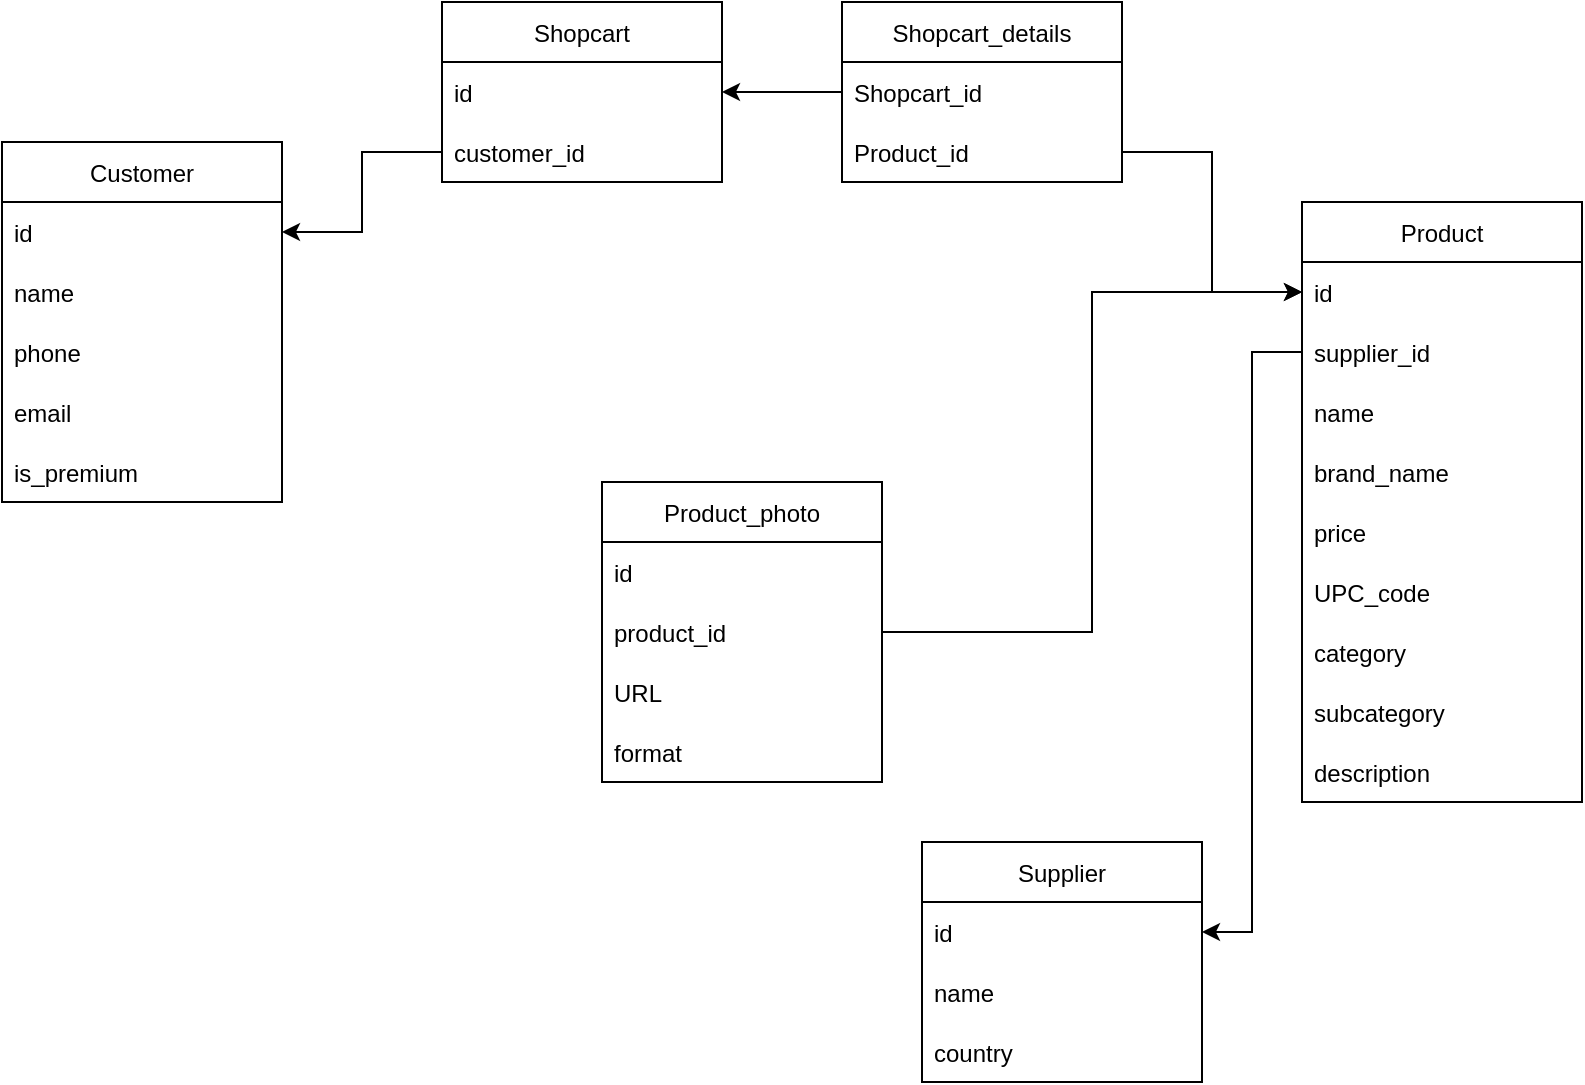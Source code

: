 <mxfile version="15.4.0" type="device"><diagram id="ptrQ95KeXOhg63KPKzx3" name="Страница 1"><mxGraphModel dx="1278" dy="607" grid="1" gridSize="10" guides="1" tooltips="1" connect="1" arrows="1" fold="1" page="1" pageScale="1" pageWidth="827" pageHeight="1169" math="0" shadow="0"><root><mxCell id="0"/><mxCell id="1" parent="0"/><mxCell id="-shnQfq9z6M3pmU3w199-13" value="Customer" style="swimlane;fontStyle=0;childLayout=stackLayout;horizontal=1;startSize=30;horizontalStack=0;resizeParent=1;resizeParentMax=0;resizeLast=0;collapsible=1;marginBottom=0;shadow=0;" vertex="1" parent="1"><mxGeometry x="20" y="280" width="140" height="180" as="geometry"/></mxCell><mxCell id="-shnQfq9z6M3pmU3w199-14" value="id" style="text;strokeColor=none;fillColor=none;align=left;verticalAlign=middle;spacingLeft=4;spacingRight=4;overflow=hidden;points=[[0,0.5],[1,0.5]];portConstraint=eastwest;rotatable=0;" vertex="1" parent="-shnQfq9z6M3pmU3w199-13"><mxGeometry y="30" width="140" height="30" as="geometry"/></mxCell><mxCell id="-shnQfq9z6M3pmU3w199-15" value="name" style="text;strokeColor=none;fillColor=none;align=left;verticalAlign=middle;spacingLeft=4;spacingRight=4;overflow=hidden;points=[[0,0.5],[1,0.5]];portConstraint=eastwest;rotatable=0;" vertex="1" parent="-shnQfq9z6M3pmU3w199-13"><mxGeometry y="60" width="140" height="30" as="geometry"/></mxCell><mxCell id="-shnQfq9z6M3pmU3w199-16" value="phone" style="text;strokeColor=none;fillColor=none;align=left;verticalAlign=middle;spacingLeft=4;spacingRight=4;overflow=hidden;points=[[0,0.5],[1,0.5]];portConstraint=eastwest;rotatable=0;" vertex="1" parent="-shnQfq9z6M3pmU3w199-13"><mxGeometry y="90" width="140" height="30" as="geometry"/></mxCell><mxCell id="-shnQfq9z6M3pmU3w199-17" value="email" style="text;strokeColor=none;fillColor=none;align=left;verticalAlign=middle;spacingLeft=4;spacingRight=4;overflow=hidden;points=[[0,0.5],[1,0.5]];portConstraint=eastwest;rotatable=0;" vertex="1" parent="-shnQfq9z6M3pmU3w199-13"><mxGeometry y="120" width="140" height="30" as="geometry"/></mxCell><mxCell id="-shnQfq9z6M3pmU3w199-18" value="is_premium" style="text;strokeColor=none;fillColor=none;align=left;verticalAlign=middle;spacingLeft=4;spacingRight=4;overflow=hidden;points=[[0,0.5],[1,0.5]];portConstraint=eastwest;rotatable=0;" vertex="1" parent="-shnQfq9z6M3pmU3w199-13"><mxGeometry y="150" width="140" height="30" as="geometry"/></mxCell><mxCell id="-shnQfq9z6M3pmU3w199-24" value="Supplier" style="swimlane;fontStyle=0;childLayout=stackLayout;horizontal=1;startSize=30;horizontalStack=0;resizeParent=1;resizeParentMax=0;resizeLast=0;collapsible=1;marginBottom=0;shadow=0;" vertex="1" parent="1"><mxGeometry x="480" y="630" width="140" height="120" as="geometry"/></mxCell><mxCell id="-shnQfq9z6M3pmU3w199-25" value="id" style="text;strokeColor=none;fillColor=none;align=left;verticalAlign=middle;spacingLeft=4;spacingRight=4;overflow=hidden;points=[[0,0.5],[1,0.5]];portConstraint=eastwest;rotatable=0;shadow=0;" vertex="1" parent="-shnQfq9z6M3pmU3w199-24"><mxGeometry y="30" width="140" height="30" as="geometry"/></mxCell><mxCell id="-shnQfq9z6M3pmU3w199-26" value="name" style="text;strokeColor=none;fillColor=none;align=left;verticalAlign=middle;spacingLeft=4;spacingRight=4;overflow=hidden;points=[[0,0.5],[1,0.5]];portConstraint=eastwest;rotatable=0;shadow=0;" vertex="1" parent="-shnQfq9z6M3pmU3w199-24"><mxGeometry y="60" width="140" height="30" as="geometry"/></mxCell><mxCell id="-shnQfq9z6M3pmU3w199-61" value="country" style="text;strokeColor=none;fillColor=none;align=left;verticalAlign=middle;spacingLeft=4;spacingRight=4;overflow=hidden;points=[[0,0.5],[1,0.5]];portConstraint=eastwest;rotatable=0;shadow=0;" vertex="1" parent="-shnQfq9z6M3pmU3w199-24"><mxGeometry y="90" width="140" height="30" as="geometry"/></mxCell><mxCell id="-shnQfq9z6M3pmU3w199-28" value="Product" style="swimlane;fontStyle=0;childLayout=stackLayout;horizontal=1;startSize=30;horizontalStack=0;resizeParent=1;resizeParentMax=0;resizeLast=0;collapsible=1;marginBottom=0;shadow=0;" vertex="1" parent="1"><mxGeometry x="670" y="310" width="140" height="300" as="geometry"/></mxCell><mxCell id="-shnQfq9z6M3pmU3w199-29" value="id" style="text;strokeColor=none;fillColor=none;align=left;verticalAlign=middle;spacingLeft=4;spacingRight=4;overflow=hidden;points=[[0,0.5],[1,0.5]];portConstraint=eastwest;rotatable=0;shadow=0;" vertex="1" parent="-shnQfq9z6M3pmU3w199-28"><mxGeometry y="30" width="140" height="30" as="geometry"/></mxCell><mxCell id="-shnQfq9z6M3pmU3w199-37" value="supplier_id" style="text;strokeColor=none;fillColor=none;align=left;verticalAlign=middle;spacingLeft=4;spacingRight=4;overflow=hidden;points=[[0,0.5],[1,0.5]];portConstraint=eastwest;rotatable=0;shadow=0;" vertex="1" parent="-shnQfq9z6M3pmU3w199-28"><mxGeometry y="60" width="140" height="30" as="geometry"/></mxCell><mxCell id="-shnQfq9z6M3pmU3w199-30" value="name" style="text;strokeColor=none;fillColor=none;align=left;verticalAlign=middle;spacingLeft=4;spacingRight=4;overflow=hidden;points=[[0,0.5],[1,0.5]];portConstraint=eastwest;rotatable=0;shadow=0;" vertex="1" parent="-shnQfq9z6M3pmU3w199-28"><mxGeometry y="90" width="140" height="30" as="geometry"/></mxCell><mxCell id="-shnQfq9z6M3pmU3w199-31" value="brand_name" style="text;strokeColor=none;fillColor=none;align=left;verticalAlign=middle;spacingLeft=4;spacingRight=4;overflow=hidden;points=[[0,0.5],[1,0.5]];portConstraint=eastwest;rotatable=0;shadow=0;" vertex="1" parent="-shnQfq9z6M3pmU3w199-28"><mxGeometry y="120" width="140" height="30" as="geometry"/></mxCell><mxCell id="-shnQfq9z6M3pmU3w199-32" value="price" style="text;strokeColor=none;fillColor=none;align=left;verticalAlign=middle;spacingLeft=4;spacingRight=4;overflow=hidden;points=[[0,0.5],[1,0.5]];portConstraint=eastwest;rotatable=0;shadow=0;" vertex="1" parent="-shnQfq9z6M3pmU3w199-28"><mxGeometry y="150" width="140" height="30" as="geometry"/></mxCell><mxCell id="-shnQfq9z6M3pmU3w199-33" value="UPC_code" style="text;strokeColor=none;fillColor=none;align=left;verticalAlign=middle;spacingLeft=4;spacingRight=4;overflow=hidden;points=[[0,0.5],[1,0.5]];portConstraint=eastwest;rotatable=0;shadow=0;" vertex="1" parent="-shnQfq9z6M3pmU3w199-28"><mxGeometry y="180" width="140" height="30" as="geometry"/></mxCell><mxCell id="-shnQfq9z6M3pmU3w199-34" value="category" style="text;strokeColor=none;fillColor=none;align=left;verticalAlign=middle;spacingLeft=4;spacingRight=4;overflow=hidden;points=[[0,0.5],[1,0.5]];portConstraint=eastwest;rotatable=0;shadow=0;" vertex="1" parent="-shnQfq9z6M3pmU3w199-28"><mxGeometry y="210" width="140" height="30" as="geometry"/></mxCell><mxCell id="-shnQfq9z6M3pmU3w199-35" value="subcategory" style="text;strokeColor=none;fillColor=none;align=left;verticalAlign=middle;spacingLeft=4;spacingRight=4;overflow=hidden;points=[[0,0.5],[1,0.5]];portConstraint=eastwest;rotatable=0;shadow=0;" vertex="1" parent="-shnQfq9z6M3pmU3w199-28"><mxGeometry y="240" width="140" height="30" as="geometry"/></mxCell><mxCell id="-shnQfq9z6M3pmU3w199-36" value="description" style="text;strokeColor=none;fillColor=none;align=left;verticalAlign=middle;spacingLeft=4;spacingRight=4;overflow=hidden;points=[[0,0.5],[1,0.5]];portConstraint=eastwest;rotatable=0;shadow=0;" vertex="1" parent="-shnQfq9z6M3pmU3w199-28"><mxGeometry y="270" width="140" height="30" as="geometry"/></mxCell><mxCell id="-shnQfq9z6M3pmU3w199-38" value="Product_photo" style="swimlane;fontStyle=0;childLayout=stackLayout;horizontal=1;startSize=30;horizontalStack=0;resizeParent=1;resizeParentMax=0;resizeLast=0;collapsible=1;marginBottom=0;shadow=0;" vertex="1" parent="1"><mxGeometry x="320" y="450" width="140" height="150" as="geometry"/></mxCell><mxCell id="-shnQfq9z6M3pmU3w199-39" value="id" style="text;strokeColor=none;fillColor=none;align=left;verticalAlign=middle;spacingLeft=4;spacingRight=4;overflow=hidden;points=[[0,0.5],[1,0.5]];portConstraint=eastwest;rotatable=0;shadow=0;" vertex="1" parent="-shnQfq9z6M3pmU3w199-38"><mxGeometry y="30" width="140" height="30" as="geometry"/></mxCell><mxCell id="-shnQfq9z6M3pmU3w199-40" value="product_id" style="text;strokeColor=none;fillColor=none;align=left;verticalAlign=middle;spacingLeft=4;spacingRight=4;overflow=hidden;points=[[0,0.5],[1,0.5]];portConstraint=eastwest;rotatable=0;shadow=0;" vertex="1" parent="-shnQfq9z6M3pmU3w199-38"><mxGeometry y="60" width="140" height="30" as="geometry"/></mxCell><mxCell id="-shnQfq9z6M3pmU3w199-41" value="URL" style="text;strokeColor=none;fillColor=none;align=left;verticalAlign=middle;spacingLeft=4;spacingRight=4;overflow=hidden;points=[[0,0.5],[1,0.5]];portConstraint=eastwest;rotatable=0;shadow=0;" vertex="1" parent="-shnQfq9z6M3pmU3w199-38"><mxGeometry y="90" width="140" height="30" as="geometry"/></mxCell><mxCell id="-shnQfq9z6M3pmU3w199-42" value="format" style="text;strokeColor=none;fillColor=none;align=left;verticalAlign=middle;spacingLeft=4;spacingRight=4;overflow=hidden;points=[[0,0.5],[1,0.5]];portConstraint=eastwest;rotatable=0;shadow=0;" vertex="1" parent="-shnQfq9z6M3pmU3w199-38"><mxGeometry y="120" width="140" height="30" as="geometry"/></mxCell><mxCell id="-shnQfq9z6M3pmU3w199-43" value="Shopcart" style="swimlane;fontStyle=0;childLayout=stackLayout;horizontal=1;startSize=30;horizontalStack=0;resizeParent=1;resizeParentMax=0;resizeLast=0;collapsible=1;marginBottom=0;shadow=0;" vertex="1" parent="1"><mxGeometry x="240" y="210" width="140" height="90" as="geometry"/></mxCell><mxCell id="-shnQfq9z6M3pmU3w199-44" value="id" style="text;strokeColor=none;fillColor=none;align=left;verticalAlign=middle;spacingLeft=4;spacingRight=4;overflow=hidden;points=[[0,0.5],[1,0.5]];portConstraint=eastwest;rotatable=0;shadow=0;" vertex="1" parent="-shnQfq9z6M3pmU3w199-43"><mxGeometry y="30" width="140" height="30" as="geometry"/></mxCell><mxCell id="-shnQfq9z6M3pmU3w199-45" value="customer_id" style="text;strokeColor=none;fillColor=none;align=left;verticalAlign=middle;spacingLeft=4;spacingRight=4;overflow=hidden;points=[[0,0.5],[1,0.5]];portConstraint=eastwest;rotatable=0;shadow=0;" vertex="1" parent="-shnQfq9z6M3pmU3w199-43"><mxGeometry y="60" width="140" height="30" as="geometry"/></mxCell><mxCell id="-shnQfq9z6M3pmU3w199-47" value="Shopcart_details" style="swimlane;fontStyle=0;childLayout=stackLayout;horizontal=1;startSize=30;horizontalStack=0;resizeParent=1;resizeParentMax=0;resizeLast=0;collapsible=1;marginBottom=0;shadow=0;" vertex="1" parent="1"><mxGeometry x="440" y="210" width="140" height="90" as="geometry"/></mxCell><mxCell id="-shnQfq9z6M3pmU3w199-48" value="Shopcart_id" style="text;strokeColor=none;fillColor=none;align=left;verticalAlign=middle;spacingLeft=4;spacingRight=4;overflow=hidden;points=[[0,0.5],[1,0.5]];portConstraint=eastwest;rotatable=0;shadow=0;" vertex="1" parent="-shnQfq9z6M3pmU3w199-47"><mxGeometry y="30" width="140" height="30" as="geometry"/></mxCell><mxCell id="-shnQfq9z6M3pmU3w199-49" value="Product_id" style="text;strokeColor=none;fillColor=none;align=left;verticalAlign=middle;spacingLeft=4;spacingRight=4;overflow=hidden;points=[[0,0.5],[1,0.5]];portConstraint=eastwest;rotatable=0;shadow=0;" vertex="1" parent="-shnQfq9z6M3pmU3w199-47"><mxGeometry y="60" width="140" height="30" as="geometry"/></mxCell><mxCell id="-shnQfq9z6M3pmU3w199-54" style="edgeStyle=none;rounded=0;orthogonalLoop=1;jettySize=auto;html=1;entryX=1;entryY=0.5;entryDx=0;entryDy=0;" edge="1" parent="1" source="-shnQfq9z6M3pmU3w199-48" target="-shnQfq9z6M3pmU3w199-44"><mxGeometry relative="1" as="geometry"/></mxCell><mxCell id="-shnQfq9z6M3pmU3w199-56" style="edgeStyle=elbowEdgeStyle;rounded=0;orthogonalLoop=1;jettySize=auto;html=1;entryX=0;entryY=0.5;entryDx=0;entryDy=0;" edge="1" parent="1" source="-shnQfq9z6M3pmU3w199-49" target="-shnQfq9z6M3pmU3w199-29"><mxGeometry relative="1" as="geometry"><mxPoint x="610" y="360" as="targetPoint"/></mxGeometry></mxCell><mxCell id="-shnQfq9z6M3pmU3w199-57" style="edgeStyle=elbowEdgeStyle;rounded=0;orthogonalLoop=1;jettySize=auto;html=1;entryX=1;entryY=0.5;entryDx=0;entryDy=0;" edge="1" parent="1" source="-shnQfq9z6M3pmU3w199-37" target="-shnQfq9z6M3pmU3w199-25"><mxGeometry relative="1" as="geometry"/></mxCell><mxCell id="-shnQfq9z6M3pmU3w199-58" style="edgeStyle=elbowEdgeStyle;rounded=0;orthogonalLoop=1;jettySize=auto;html=1;entryX=0;entryY=0.5;entryDx=0;entryDy=0;" edge="1" parent="1" source="-shnQfq9z6M3pmU3w199-40" target="-shnQfq9z6M3pmU3w199-29"><mxGeometry relative="1" as="geometry"/></mxCell><mxCell id="-shnQfq9z6M3pmU3w199-59" style="edgeStyle=elbowEdgeStyle;rounded=0;orthogonalLoop=1;jettySize=auto;html=1;entryX=1;entryY=0.5;entryDx=0;entryDy=0;" edge="1" parent="1" source="-shnQfq9z6M3pmU3w199-45" target="-shnQfq9z6M3pmU3w199-14"><mxGeometry relative="1" as="geometry"/></mxCell></root></mxGraphModel></diagram></mxfile>